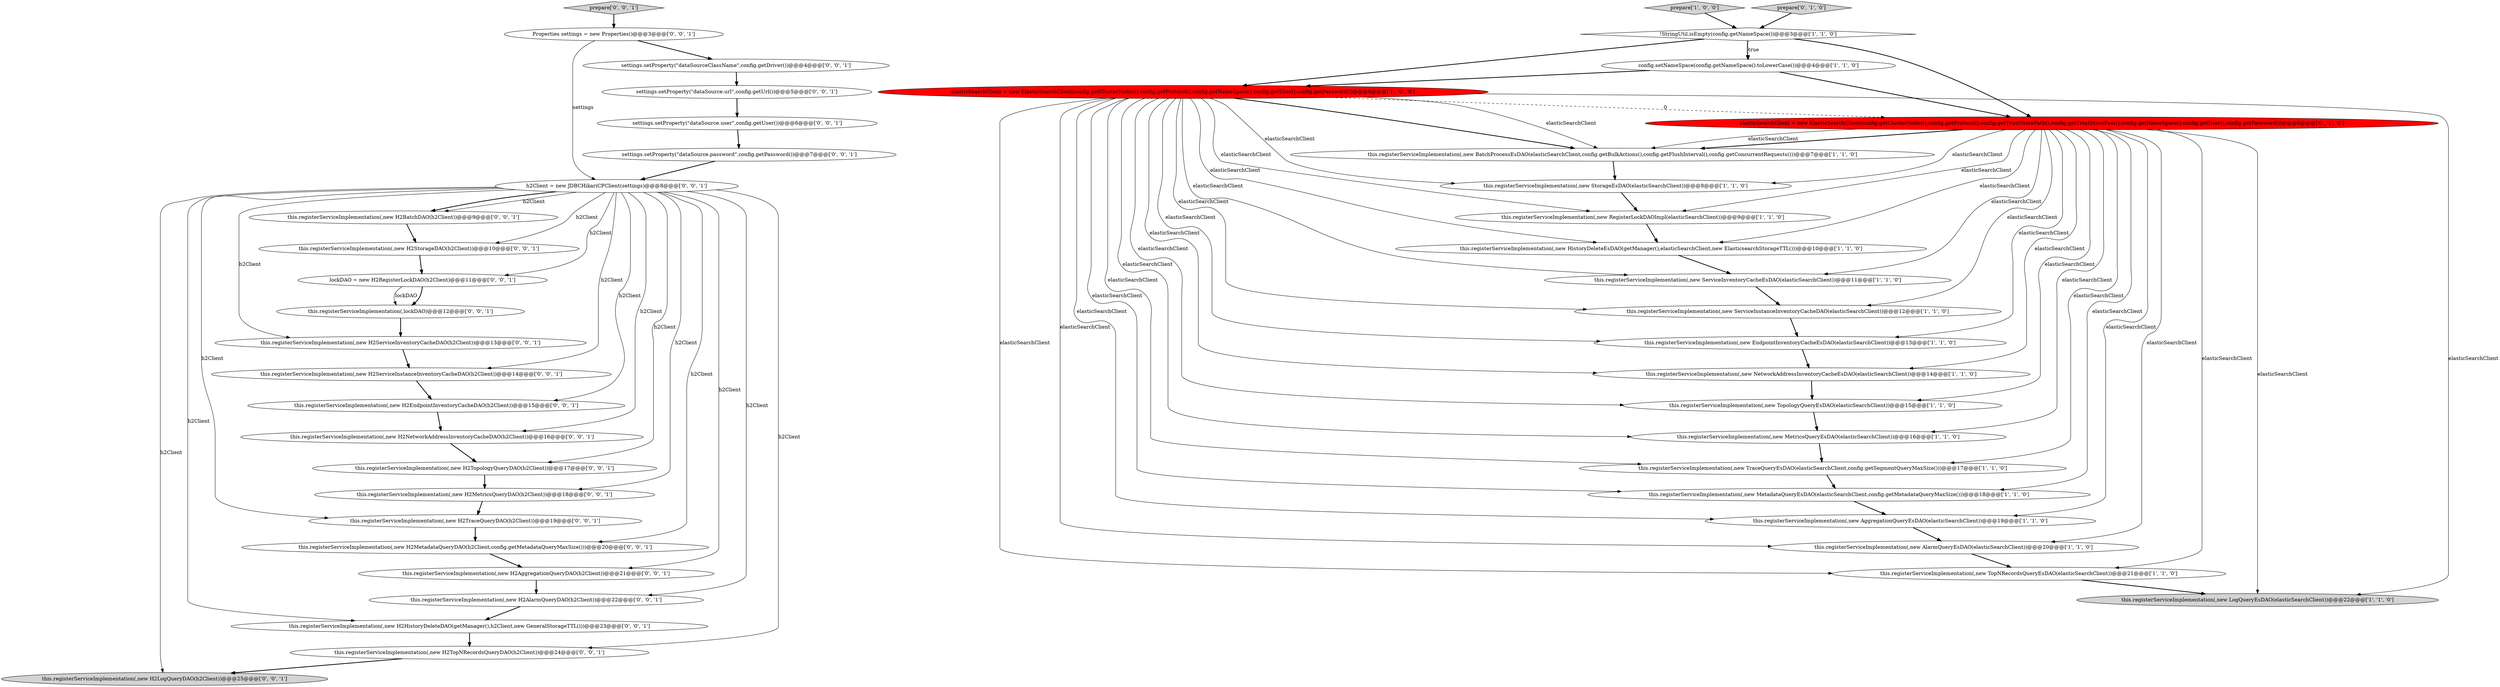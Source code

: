 digraph {
35 [style = filled, label = "this.registerServiceImplementation(,new H2LogQueryDAO(h2Client))@@@25@@@['0', '0', '1']", fillcolor = lightgray, shape = ellipse image = "AAA0AAABBB3BBB"];
31 [style = filled, label = "this.registerServiceImplementation(,new H2NetworkAddressInventoryCacheDAO(h2Client))@@@16@@@['0', '0', '1']", fillcolor = white, shape = ellipse image = "AAA0AAABBB3BBB"];
26 [style = filled, label = "this.registerServiceImplementation(,new H2TraceQueryDAO(h2Client))@@@19@@@['0', '0', '1']", fillcolor = white, shape = ellipse image = "AAA0AAABBB3BBB"];
1 [style = filled, label = "elasticSearchClient = new ElasticSearchClient(config.getClusterNodes(),config.getProtocol(),config.getNameSpace(),config.getUser(),config.getPassword())@@@6@@@['1', '0', '0']", fillcolor = red, shape = ellipse image = "AAA1AAABBB1BBB"];
7 [style = filled, label = "this.registerServiceImplementation(,new AggregationQueryEsDAO(elasticSearchClient))@@@19@@@['1', '1', '0']", fillcolor = white, shape = ellipse image = "AAA0AAABBB1BBB"];
0 [style = filled, label = "prepare['1', '0', '0']", fillcolor = lightgray, shape = diamond image = "AAA0AAABBB1BBB"];
44 [style = filled, label = "this.registerServiceImplementation(,new H2AggregationQueryDAO(h2Client))@@@21@@@['0', '0', '1']", fillcolor = white, shape = ellipse image = "AAA0AAABBB3BBB"];
32 [style = filled, label = "settings.setProperty(\"dataSource.url\",config.getUrl())@@@5@@@['0', '0', '1']", fillcolor = white, shape = ellipse image = "AAA0AAABBB3BBB"];
42 [style = filled, label = "this.registerServiceImplementation(,new H2ServiceInstanceInventoryCacheDAO(h2Client))@@@14@@@['0', '0', '1']", fillcolor = white, shape = ellipse image = "AAA0AAABBB3BBB"];
20 [style = filled, label = "elasticSearchClient = new ElasticSearchClient(config.getClusterNodes(),config.getProtocol(),config.getTrustStorePath(),config.getTrustStorePass(),config.getNameSpace(),config.getUser(),config.getPassword())@@@6@@@['0', '1', '0']", fillcolor = red, shape = ellipse image = "AAA1AAABBB2BBB"];
16 [style = filled, label = "this.registerServiceImplementation(,new HistoryDeleteEsDAO(getManager(),elasticSearchClient,new ElasticsearchStorageTTL()))@@@10@@@['1', '1', '0']", fillcolor = white, shape = ellipse image = "AAA0AAABBB1BBB"];
37 [style = filled, label = "this.registerServiceImplementation(,new H2TopNRecordsQueryDAO(h2Client))@@@24@@@['0', '0', '1']", fillcolor = white, shape = ellipse image = "AAA0AAABBB3BBB"];
29 [style = filled, label = "this.registerServiceImplementation(,new H2HistoryDeleteDAO(getManager(),h2Client,new GeneralStorageTTL()))@@@23@@@['0', '0', '1']", fillcolor = white, shape = ellipse image = "AAA0AAABBB3BBB"];
41 [style = filled, label = "this.registerServiceImplementation(,lockDAO)@@@12@@@['0', '0', '1']", fillcolor = white, shape = ellipse image = "AAA0AAABBB3BBB"];
9 [style = filled, label = "this.registerServiceImplementation(,new MetadataQueryEsDAO(elasticSearchClient,config.getMetadataQueryMaxSize()))@@@18@@@['1', '1', '0']", fillcolor = white, shape = ellipse image = "AAA0AAABBB1BBB"];
12 [style = filled, label = "this.registerServiceImplementation(,new EndpointInventoryCacheEsDAO(elasticSearchClient))@@@13@@@['1', '1', '0']", fillcolor = white, shape = ellipse image = "AAA0AAABBB1BBB"];
43 [style = filled, label = "lockDAO = new H2RegisterLockDAO(h2Client)@@@11@@@['0', '0', '1']", fillcolor = white, shape = ellipse image = "AAA0AAABBB3BBB"];
45 [style = filled, label = "h2Client = new JDBCHikariCPClient(settings)@@@8@@@['0', '0', '1']", fillcolor = white, shape = ellipse image = "AAA0AAABBB3BBB"];
24 [style = filled, label = "this.registerServiceImplementation(,new H2AlarmQueryDAO(h2Client))@@@22@@@['0', '0', '1']", fillcolor = white, shape = ellipse image = "AAA0AAABBB3BBB"];
14 [style = filled, label = "this.registerServiceImplementation(,new RegisterLockDAOImpl(elasticSearchClient))@@@9@@@['1', '1', '0']", fillcolor = white, shape = ellipse image = "AAA0AAABBB1BBB"];
17 [style = filled, label = "this.registerServiceImplementation(,new LogQueryEsDAO(elasticSearchClient))@@@22@@@['1', '1', '0']", fillcolor = lightgray, shape = ellipse image = "AAA0AAABBB1BBB"];
2 [style = filled, label = "config.setNameSpace(config.getNameSpace().toLowerCase())@@@4@@@['1', '1', '0']", fillcolor = white, shape = ellipse image = "AAA0AAABBB1BBB"];
33 [style = filled, label = "prepare['0', '0', '1']", fillcolor = lightgray, shape = diamond image = "AAA0AAABBB3BBB"];
21 [style = filled, label = "prepare['0', '1', '0']", fillcolor = lightgray, shape = diamond image = "AAA0AAABBB2BBB"];
28 [style = filled, label = "this.registerServiceImplementation(,new H2ServiceInventoryCacheDAO(h2Client))@@@13@@@['0', '0', '1']", fillcolor = white, shape = ellipse image = "AAA0AAABBB3BBB"];
22 [style = filled, label = "this.registerServiceImplementation(,new H2StorageDAO(h2Client))@@@10@@@['0', '0', '1']", fillcolor = white, shape = ellipse image = "AAA0AAABBB3BBB"];
36 [style = filled, label = "this.registerServiceImplementation(,new H2EndpointInventoryCacheDAO(h2Client))@@@15@@@['0', '0', '1']", fillcolor = white, shape = ellipse image = "AAA0AAABBB3BBB"];
39 [style = filled, label = "settings.setProperty(\"dataSource.user\",config.getUser())@@@6@@@['0', '0', '1']", fillcolor = white, shape = ellipse image = "AAA0AAABBB3BBB"];
10 [style = filled, label = "this.registerServiceImplementation(,new ServiceInventoryCacheEsDAO(elasticSearchClient))@@@11@@@['1', '1', '0']", fillcolor = white, shape = ellipse image = "AAA0AAABBB1BBB"];
11 [style = filled, label = "this.registerServiceImplementation(,new TopNRecordsQueryEsDAO(elasticSearchClient))@@@21@@@['1', '1', '0']", fillcolor = white, shape = ellipse image = "AAA0AAABBB1BBB"];
34 [style = filled, label = "this.registerServiceImplementation(,new H2BatchDAO(h2Client))@@@9@@@['0', '0', '1']", fillcolor = white, shape = ellipse image = "AAA0AAABBB3BBB"];
3 [style = filled, label = "this.registerServiceImplementation(,new AlarmQueryEsDAO(elasticSearchClient))@@@20@@@['1', '1', '0']", fillcolor = white, shape = ellipse image = "AAA0AAABBB1BBB"];
27 [style = filled, label = "settings.setProperty(\"dataSourceClassName\",config.getDriver())@@@4@@@['0', '0', '1']", fillcolor = white, shape = ellipse image = "AAA0AAABBB3BBB"];
18 [style = filled, label = "!StringUtil.isEmpty(config.getNameSpace())@@@3@@@['1', '1', '0']", fillcolor = white, shape = diamond image = "AAA0AAABBB1BBB"];
5 [style = filled, label = "this.registerServiceImplementation(,new NetworkAddressInventoryCacheEsDAO(elasticSearchClient))@@@14@@@['1', '1', '0']", fillcolor = white, shape = ellipse image = "AAA0AAABBB1BBB"];
8 [style = filled, label = "this.registerServiceImplementation(,new BatchProcessEsDAO(elasticSearchClient,config.getBulkActions(),config.getFlushInterval(),config.getConcurrentRequests()))@@@7@@@['1', '1', '0']", fillcolor = white, shape = ellipse image = "AAA0AAABBB1BBB"];
6 [style = filled, label = "this.registerServiceImplementation(,new ServiceInstanceInventoryCacheDAO(elasticSearchClient))@@@12@@@['1', '1', '0']", fillcolor = white, shape = ellipse image = "AAA0AAABBB1BBB"];
15 [style = filled, label = "this.registerServiceImplementation(,new TraceQueryEsDAO(elasticSearchClient,config.getSegmentQueryMaxSize()))@@@17@@@['1', '1', '0']", fillcolor = white, shape = ellipse image = "AAA0AAABBB1BBB"];
30 [style = filled, label = "settings.setProperty(\"dataSource.password\",config.getPassword())@@@7@@@['0', '0', '1']", fillcolor = white, shape = ellipse image = "AAA0AAABBB3BBB"];
38 [style = filled, label = "this.registerServiceImplementation(,new H2MetricsQueryDAO(h2Client))@@@18@@@['0', '0', '1']", fillcolor = white, shape = ellipse image = "AAA0AAABBB3BBB"];
23 [style = filled, label = "this.registerServiceImplementation(,new H2TopologyQueryDAO(h2Client))@@@17@@@['0', '0', '1']", fillcolor = white, shape = ellipse image = "AAA0AAABBB3BBB"];
13 [style = filled, label = "this.registerServiceImplementation(,new MetricsQueryEsDAO(elasticSearchClient))@@@16@@@['1', '1', '0']", fillcolor = white, shape = ellipse image = "AAA0AAABBB1BBB"];
19 [style = filled, label = "this.registerServiceImplementation(,new StorageEsDAO(elasticSearchClient))@@@8@@@['1', '1', '0']", fillcolor = white, shape = ellipse image = "AAA0AAABBB1BBB"];
25 [style = filled, label = "Properties settings = new Properties()@@@3@@@['0', '0', '1']", fillcolor = white, shape = ellipse image = "AAA0AAABBB3BBB"];
4 [style = filled, label = "this.registerServiceImplementation(,new TopologyQueryEsDAO(elasticSearchClient))@@@15@@@['1', '1', '0']", fillcolor = white, shape = ellipse image = "AAA0AAABBB1BBB"];
40 [style = filled, label = "this.registerServiceImplementation(,new H2MetadataQueryDAO(h2Client,config.getMetadataQueryMaxSize()))@@@20@@@['0', '0', '1']", fillcolor = white, shape = ellipse image = "AAA0AAABBB3BBB"];
1->10 [style = solid, label="elasticSearchClient"];
20->4 [style = solid, label="elasticSearchClient"];
27->32 [style = bold, label=""];
12->5 [style = bold, label=""];
45->43 [style = solid, label="h2Client"];
45->28 [style = solid, label="h2Client"];
45->40 [style = solid, label="h2Client"];
20->17 [style = solid, label="elasticSearchClient"];
1->6 [style = solid, label="elasticSearchClient"];
26->40 [style = bold, label=""];
9->7 [style = bold, label=""];
21->18 [style = bold, label=""];
41->28 [style = bold, label=""];
1->12 [style = solid, label="elasticSearchClient"];
45->35 [style = solid, label="h2Client"];
33->25 [style = bold, label=""];
45->22 [style = solid, label="h2Client"];
20->8 [style = solid, label="elasticSearchClient"];
38->26 [style = bold, label=""];
28->42 [style = bold, label=""];
20->16 [style = solid, label="elasticSearchClient"];
45->31 [style = solid, label="h2Client"];
14->16 [style = bold, label=""];
2->20 [style = bold, label=""];
45->24 [style = solid, label="h2Client"];
45->38 [style = solid, label="h2Client"];
20->5 [style = solid, label="elasticSearchClient"];
22->43 [style = bold, label=""];
36->31 [style = bold, label=""];
3->11 [style = bold, label=""];
20->12 [style = solid, label="elasticSearchClient"];
20->3 [style = solid, label="elasticSearchClient"];
25->27 [style = bold, label=""];
1->15 [style = solid, label="elasticSearchClient"];
18->20 [style = bold, label=""];
20->8 [style = bold, label=""];
18->1 [style = bold, label=""];
15->9 [style = bold, label=""];
20->13 [style = solid, label="elasticSearchClient"];
1->16 [style = solid, label="elasticSearchClient"];
45->26 [style = solid, label="h2Client"];
11->17 [style = bold, label=""];
13->15 [style = bold, label=""];
20->15 [style = solid, label="elasticSearchClient"];
1->8 [style = solid, label="elasticSearchClient"];
1->8 [style = bold, label=""];
2->1 [style = bold, label=""];
1->7 [style = solid, label="elasticSearchClient"];
45->44 [style = solid, label="h2Client"];
4->13 [style = bold, label=""];
20->9 [style = solid, label="elasticSearchClient"];
29->37 [style = bold, label=""];
45->34 [style = solid, label="h2Client"];
10->6 [style = bold, label=""];
45->42 [style = solid, label="h2Client"];
1->4 [style = solid, label="elasticSearchClient"];
19->14 [style = bold, label=""];
5->4 [style = bold, label=""];
45->36 [style = solid, label="h2Client"];
43->41 [style = bold, label=""];
0->18 [style = bold, label=""];
1->11 [style = solid, label="elasticSearchClient"];
32->39 [style = bold, label=""];
37->35 [style = bold, label=""];
44->24 [style = bold, label=""];
1->14 [style = solid, label="elasticSearchClient"];
43->41 [style = solid, label="lockDAO"];
40->44 [style = bold, label=""];
18->2 [style = dotted, label="true"];
20->14 [style = solid, label="elasticSearchClient"];
20->7 [style = solid, label="elasticSearchClient"];
6->12 [style = bold, label=""];
31->23 [style = bold, label=""];
1->3 [style = solid, label="elasticSearchClient"];
1->19 [style = solid, label="elasticSearchClient"];
16->10 [style = bold, label=""];
8->19 [style = bold, label=""];
45->23 [style = solid, label="h2Client"];
45->29 [style = solid, label="h2Client"];
25->45 [style = solid, label="settings"];
20->19 [style = solid, label="elasticSearchClient"];
24->29 [style = bold, label=""];
42->36 [style = bold, label=""];
20->10 [style = solid, label="elasticSearchClient"];
18->2 [style = bold, label=""];
7->3 [style = bold, label=""];
34->22 [style = bold, label=""];
1->5 [style = solid, label="elasticSearchClient"];
39->30 [style = bold, label=""];
1->20 [style = dashed, label="0"];
1->9 [style = solid, label="elasticSearchClient"];
20->6 [style = solid, label="elasticSearchClient"];
23->38 [style = bold, label=""];
45->37 [style = solid, label="h2Client"];
1->17 [style = solid, label="elasticSearchClient"];
20->11 [style = solid, label="elasticSearchClient"];
1->13 [style = solid, label="elasticSearchClient"];
45->34 [style = bold, label=""];
30->45 [style = bold, label=""];
}

